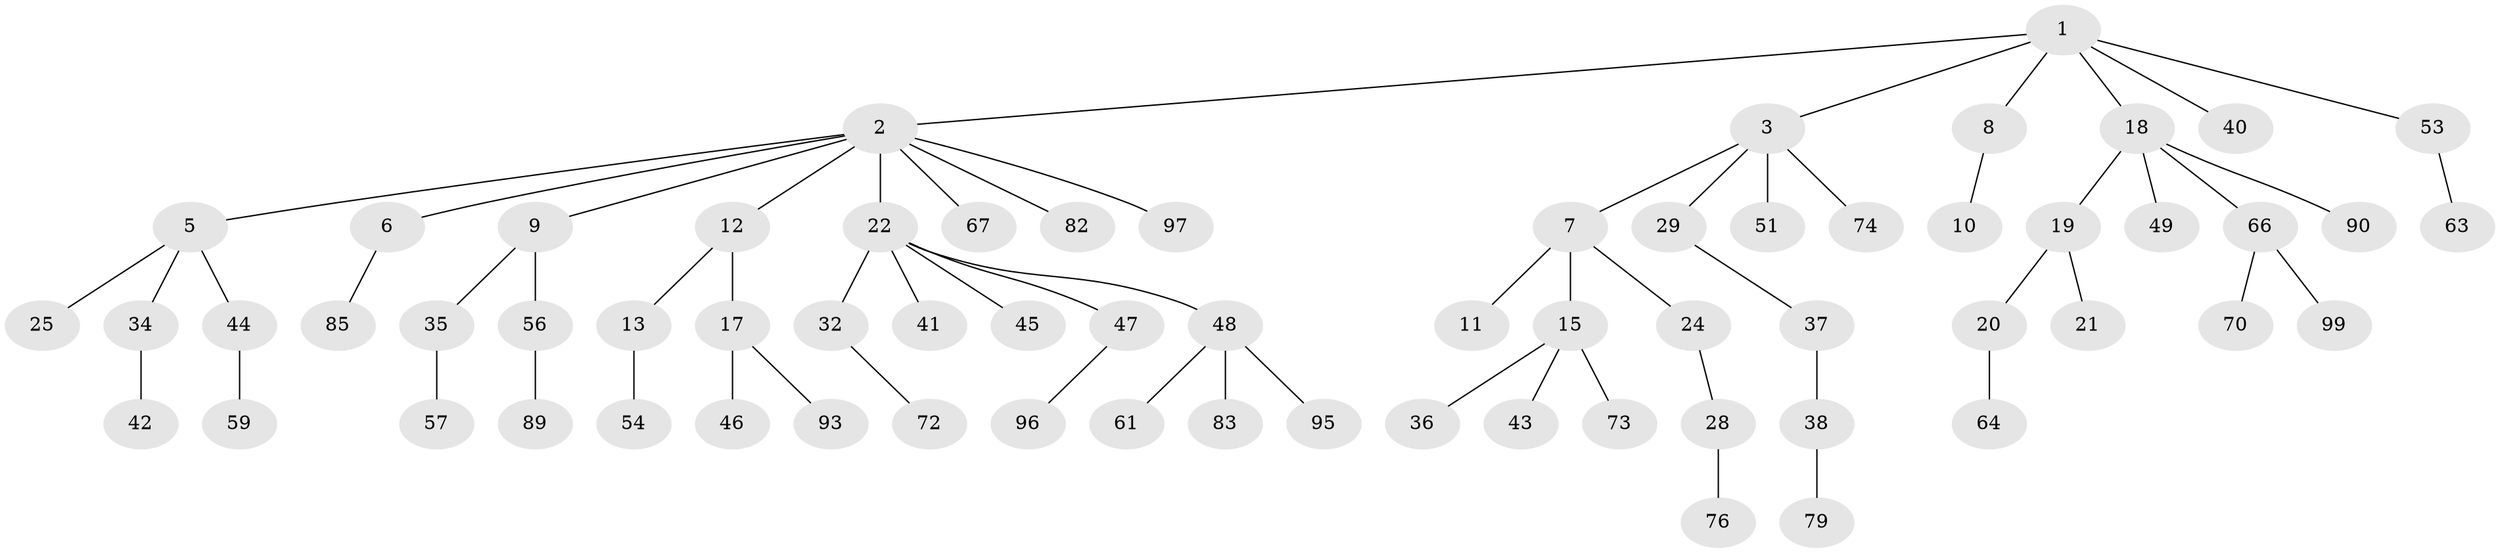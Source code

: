 // original degree distribution, {7: 0.010101010101010102, 6: 0.020202020202020204, 5: 0.050505050505050504, 4: 0.04040404040404041, 2: 0.25252525252525254, 3: 0.12121212121212122, 1: 0.5050505050505051}
// Generated by graph-tools (version 1.1) at 2025/42/03/06/25 10:42:06]
// undirected, 66 vertices, 65 edges
graph export_dot {
graph [start="1"]
  node [color=gray90,style=filled];
  1 [super="+55"];
  2 [super="+4"];
  3 [super="+33"];
  5 [super="+26"];
  6 [super="+14"];
  7 [super="+39"];
  8 [super="+86"];
  9 [super="+16"];
  10 [super="+87"];
  11 [super="+91"];
  12;
  13 [super="+60"];
  15 [super="+23"];
  17 [super="+84"];
  18 [super="+80"];
  19 [super="+71"];
  20;
  21 [super="+27"];
  22 [super="+31"];
  24;
  25;
  28 [super="+30"];
  29;
  32 [super="+88"];
  34;
  35;
  36;
  37 [super="+52"];
  38 [super="+62"];
  40;
  41 [super="+77"];
  42 [super="+50"];
  43;
  44;
  45;
  46;
  47 [super="+58"];
  48 [super="+81"];
  49;
  51;
  53 [super="+94"];
  54 [super="+75"];
  56 [super="+65"];
  57;
  59 [super="+98"];
  61;
  63;
  64 [super="+69"];
  66 [super="+68"];
  67;
  70;
  72;
  73 [super="+78"];
  74;
  76 [super="+92"];
  79;
  82;
  83;
  85;
  89;
  90;
  93;
  95;
  96;
  97;
  99;
  1 -- 2;
  1 -- 3;
  1 -- 8;
  1 -- 18;
  1 -- 40;
  1 -- 53;
  2 -- 5;
  2 -- 6;
  2 -- 9;
  2 -- 67;
  2 -- 97;
  2 -- 82;
  2 -- 22;
  2 -- 12;
  3 -- 7;
  3 -- 29;
  3 -- 51;
  3 -- 74;
  5 -- 25;
  5 -- 34;
  5 -- 44;
  6 -- 85;
  7 -- 11;
  7 -- 15;
  7 -- 24;
  8 -- 10;
  9 -- 35;
  9 -- 56;
  12 -- 13;
  12 -- 17;
  13 -- 54;
  15 -- 36;
  15 -- 43;
  15 -- 73;
  17 -- 46;
  17 -- 93;
  18 -- 19;
  18 -- 49;
  18 -- 66;
  18 -- 90;
  19 -- 20;
  19 -- 21;
  20 -- 64;
  22 -- 32;
  22 -- 48;
  22 -- 41;
  22 -- 45;
  22 -- 47;
  24 -- 28;
  28 -- 76;
  29 -- 37;
  32 -- 72;
  34 -- 42;
  35 -- 57;
  37 -- 38;
  38 -- 79;
  44 -- 59;
  47 -- 96;
  48 -- 61;
  48 -- 83;
  48 -- 95;
  53 -- 63;
  56 -- 89;
  66 -- 99;
  66 -- 70;
}
